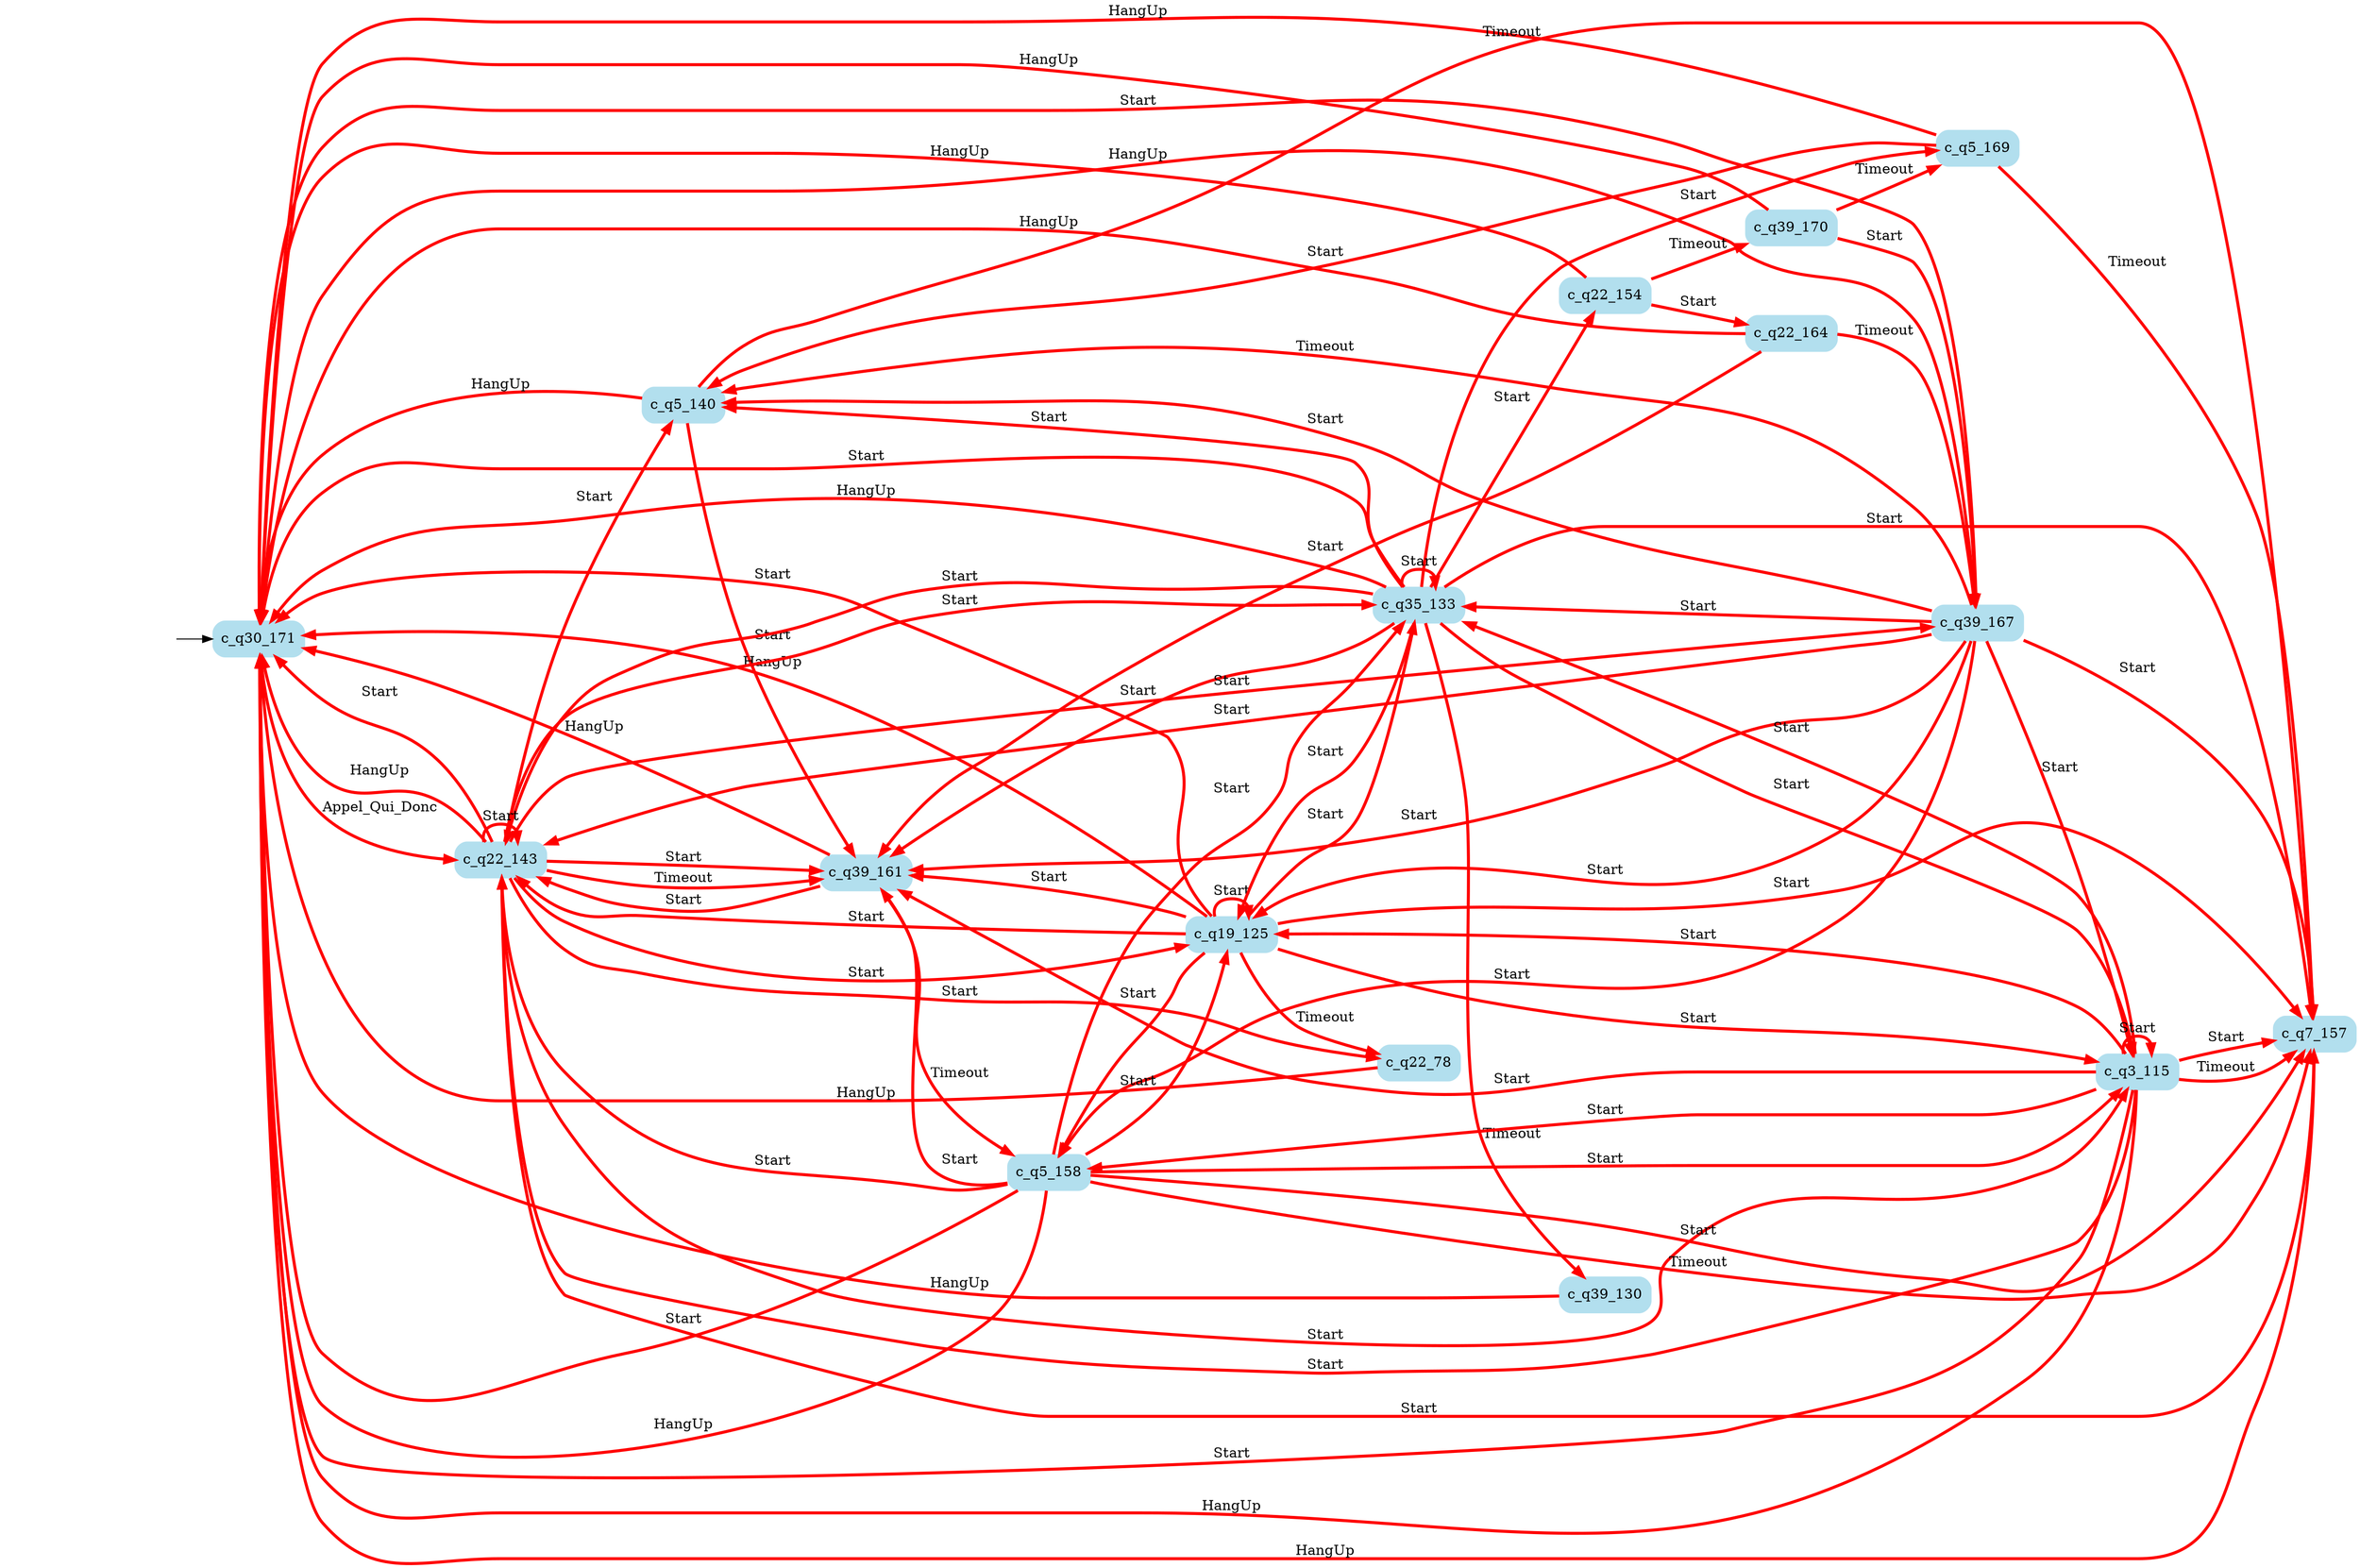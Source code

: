 digraph G {

	rankdir = LR;

	start_c_q30_171[style=invisible];

	node[shape=box, style="rounded, filled", color=lightblue2];

	c_q5_169[label="c_q5_169"];
	c_q5_140[label="c_q5_140"];
	c_q22_78[label="c_q22_78"];
	c_q39_130[label="c_q39_130"];
	c_q39_170[label="c_q39_170"];
	c_q19_125[label="c_q19_125"];
	c_q39_167[label="c_q39_167"];
	c_q35_133[label="c_q35_133"];
	c_q3_115[label="c_q3_115"];
	c_q22_164[label="c_q22_164"];
	c_q22_143[label="c_q22_143"];
	c_q39_161[label="c_q39_161"];
	c_q22_154[label="c_q22_154"];
	c_q5_158[label="c_q5_158"];
	c_q7_157[label="c_q7_157"];
	c_q30_171[label="c_q30_171"];

	start_c_q30_171 -> c_q30_171;
	c_q30_171 -> c_q22_143[label="Appel_Qui_Donc", penwidth=3, color=red];
	c_q3_115 -> c_q3_115[label="Start", penwidth=3, color=red];
	c_q3_115 -> c_q5_158[label="Start", penwidth=3, color=red];
	c_q3_115 -> c_q7_157[label="Start", penwidth=3, color=red];
	c_q3_115 -> c_q7_157[label="Timeout", penwidth=3, color=red];
	c_q3_115 -> c_q19_125[label="Start", penwidth=3, color=red];
	c_q3_115 -> c_q22_143[label="Start", penwidth=3, color=red];
	c_q3_115 -> c_q30_171[label="Start", penwidth=3, color=red];
	c_q3_115 -> c_q30_171[label="HangUp", penwidth=3, color=red];
	c_q3_115 -> c_q35_133[label="Start", penwidth=3, color=red];
	c_q3_115 -> c_q39_161[label="Start", penwidth=3, color=red];
	c_q5_169 -> c_q5_140[label="Start", penwidth=3, color=red];
	c_q5_158 -> c_q3_115[label="Start", penwidth=3, color=red];
	c_q5_158 -> c_q7_157[label="Start", penwidth=3, color=red];
	c_q5_169 -> c_q7_157[label="Timeout", penwidth=3, color=red];
	c_q5_158 -> c_q19_125[label="Start", penwidth=3, color=red];
	c_q5_158 -> c_q22_143[label="Start", penwidth=3, color=red];
	c_q5_158 -> c_q30_171[label="Start", penwidth=3, color=red];
	c_q5_169 -> c_q30_171[label="HangUp", penwidth=3, color=red];
	c_q5_158 -> c_q35_133[label="Start", penwidth=3, color=red];
	c_q5_158 -> c_q39_161[label="Start", penwidth=3, color=red];
	c_q7_157 -> c_q30_171[label="HangUp", penwidth=3, color=red];
	c_q19_125 -> c_q19_125[label="Start", penwidth=3, color=red];
	c_q19_125 -> c_q3_115[label="Start", penwidth=3, color=red];
	c_q19_125 -> c_q5_158[label="Start", penwidth=3, color=red];
	c_q19_125 -> c_q7_157[label="Start", penwidth=3, color=red];
	c_q19_125 -> c_q22_143[label="Start", penwidth=3, color=red];
	c_q19_125 -> c_q22_78[label="Timeout", penwidth=3, color=red];
	c_q19_125 -> c_q30_171[label="Start", penwidth=3, color=red];
	c_q19_125 -> c_q30_171[label="HangUp", penwidth=3, color=red];
	c_q19_125 -> c_q35_133[label="Start", penwidth=3, color=red];
	c_q19_125 -> c_q39_161[label="Start", penwidth=3, color=red];
	c_q22_143 -> c_q22_78[label="Start", penwidth=3, color=red];
	c_q22_143 -> c_q22_143[label="Start", penwidth=3, color=red];
	c_q22_143 -> c_q3_115[label="Start", penwidth=3, color=red];
	c_q22_143 -> c_q5_140[label="Start", penwidth=3, color=red];
	c_q22_143 -> c_q7_157[label="Start", penwidth=3, color=red];
	c_q22_143 -> c_q19_125[label="Start", penwidth=3, color=red];
	c_q22_143 -> c_q30_171[label="Start", penwidth=3, color=red];
	c_q22_78 -> c_q30_171[label="HangUp", penwidth=3, color=red];
	c_q22_143 -> c_q35_133[label="Start", penwidth=3, color=red];
	c_q22_143 -> c_q39_161[label="Start", penwidth=3, color=red];
	c_q22_143 -> c_q39_167[label="Start", penwidth=3, color=red];
	c_q22_143 -> c_q39_161[label="Timeout", penwidth=3, color=red];
	c_q35_133 -> c_q35_133[label="Start", penwidth=3, color=red];
	c_q35_133 -> c_q3_115[label="Start", penwidth=3, color=red];
	c_q35_133 -> c_q5_169[label="Start", penwidth=3, color=red];
	c_q35_133 -> c_q5_140[label="Start", penwidth=3, color=red];
	c_q35_133 -> c_q7_157[label="Start", penwidth=3, color=red];
	c_q35_133 -> c_q19_125[label="Start", penwidth=3, color=red];
	c_q35_133 -> c_q22_154[label="Start", penwidth=3, color=red];
	c_q35_133 -> c_q22_143[label="Start", penwidth=3, color=red];
	c_q35_133 -> c_q30_171[label="Start", penwidth=3, color=red];
	c_q35_133 -> c_q30_171[label="HangUp", penwidth=3, color=red];
	c_q35_133 -> c_q39_161[label="Start", penwidth=3, color=red];
	c_q35_133 -> c_q39_130[label="Timeout", penwidth=3, color=red];
	c_q39_167 -> c_q39_161[label="Start", penwidth=3, color=red];
	c_q39_167 -> c_q3_115[label="Start", penwidth=3, color=red];
	c_q39_167 -> c_q5_158[label="Start", penwidth=3, color=red];
	c_q39_167 -> c_q5_140[label="Start", penwidth=3, color=red];
	c_q39_167 -> c_q5_140[label="Timeout", penwidth=3, color=red];
	c_q39_167 -> c_q7_157[label="Start", penwidth=3, color=red];
	c_q39_167 -> c_q19_125[label="Start", penwidth=3, color=red];
	c_q39_167 -> c_q22_143[label="Start", penwidth=3, color=red];
	c_q39_167 -> c_q30_171[label="Start", penwidth=3, color=red];
	c_q39_130 -> c_q30_171[label="HangUp", penwidth=3, color=red];
	c_q39_167 -> c_q35_133[label="Start", penwidth=3, color=red];
	c_q22_143 -> c_q30_171[label="HangUp", penwidth=3, color=red];
	c_q5_140 -> c_q39_161[label="Start", penwidth=3, color=red];
	c_q5_140 -> c_q7_157[label="Timeout", penwidth=3, color=red];
	c_q5_140 -> c_q30_171[label="HangUp", penwidth=3, color=red];
	c_q39_161 -> c_q22_143[label="Start", penwidth=3, color=red];
	c_q39_161 -> c_q5_158[label="Timeout", penwidth=3, color=red];
	c_q39_161 -> c_q30_171[label="HangUp", penwidth=3, color=red];
	c_q39_167 -> c_q30_171[label="HangUp", penwidth=3, color=red];
	c_q22_154 -> c_q22_164[label="Start", penwidth=3, color=red];
	c_q22_154 -> c_q39_170[label="Timeout", penwidth=3, color=red];
	c_q22_154 -> c_q30_171[label="HangUp", penwidth=3, color=red];
	c_q5_158 -> c_q7_157[label="Timeout", penwidth=3, color=red];
	c_q5_158 -> c_q30_171[label="HangUp", penwidth=3, color=red];
	c_q22_164 -> c_q39_161[label="Start", penwidth=3, color=red];
	c_q22_164 -> c_q39_167[label="Timeout", penwidth=3, color=red];
	c_q22_164 -> c_q30_171[label="HangUp", penwidth=3, color=red];
	c_q39_170 -> c_q39_167[label="Start", penwidth=3, color=red];
	c_q39_170 -> c_q5_169[label="Timeout", penwidth=3, color=red];
	c_q39_170 -> c_q30_171[label="HangUp", penwidth=3, color=red];

}